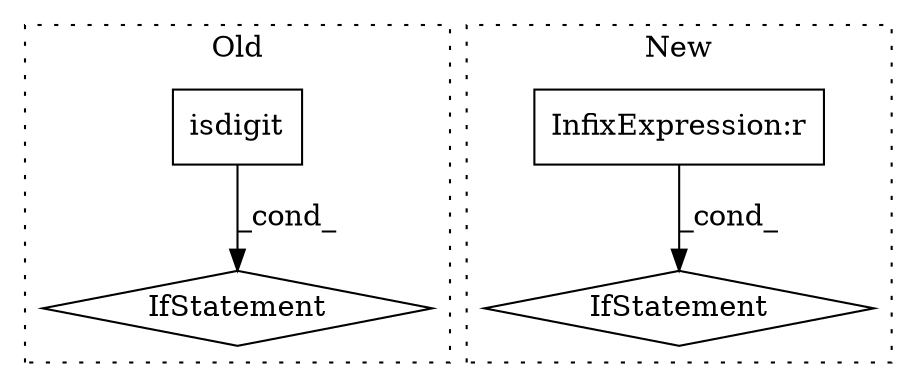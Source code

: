 digraph G {
subgraph cluster0 {
1 [label="isdigit" a="32" s="13774" l="9" shape="box"];
3 [label="IfStatement" a="25" s="13763,13783" l="4,2" shape="diamond"];
label = "Old";
style="dotted";
}
subgraph cluster1 {
2 [label="IfStatement" a="25" s="14153,14168" l="4,2" shape="diamond"];
4 [label="InfixExpression:r" a="27" s="14160" l="4" shape="box"];
label = "New";
style="dotted";
}
1 -> 3 [label="_cond_"];
4 -> 2 [label="_cond_"];
}